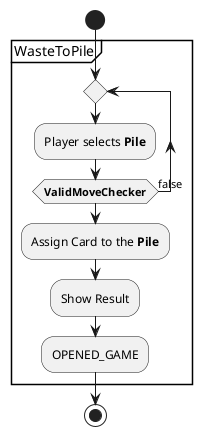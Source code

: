 @startuml
'https://plantuml.com/activity-diagram-beta

start

partition WasteToPile {

repeat
   :Player selects **Pile**;
repeat while (**ValidMoveChecker**) is (false)

:Assign Card to the **Pile**;
:Show Result;
:OPENED_GAME;
}

stop
@enduml
